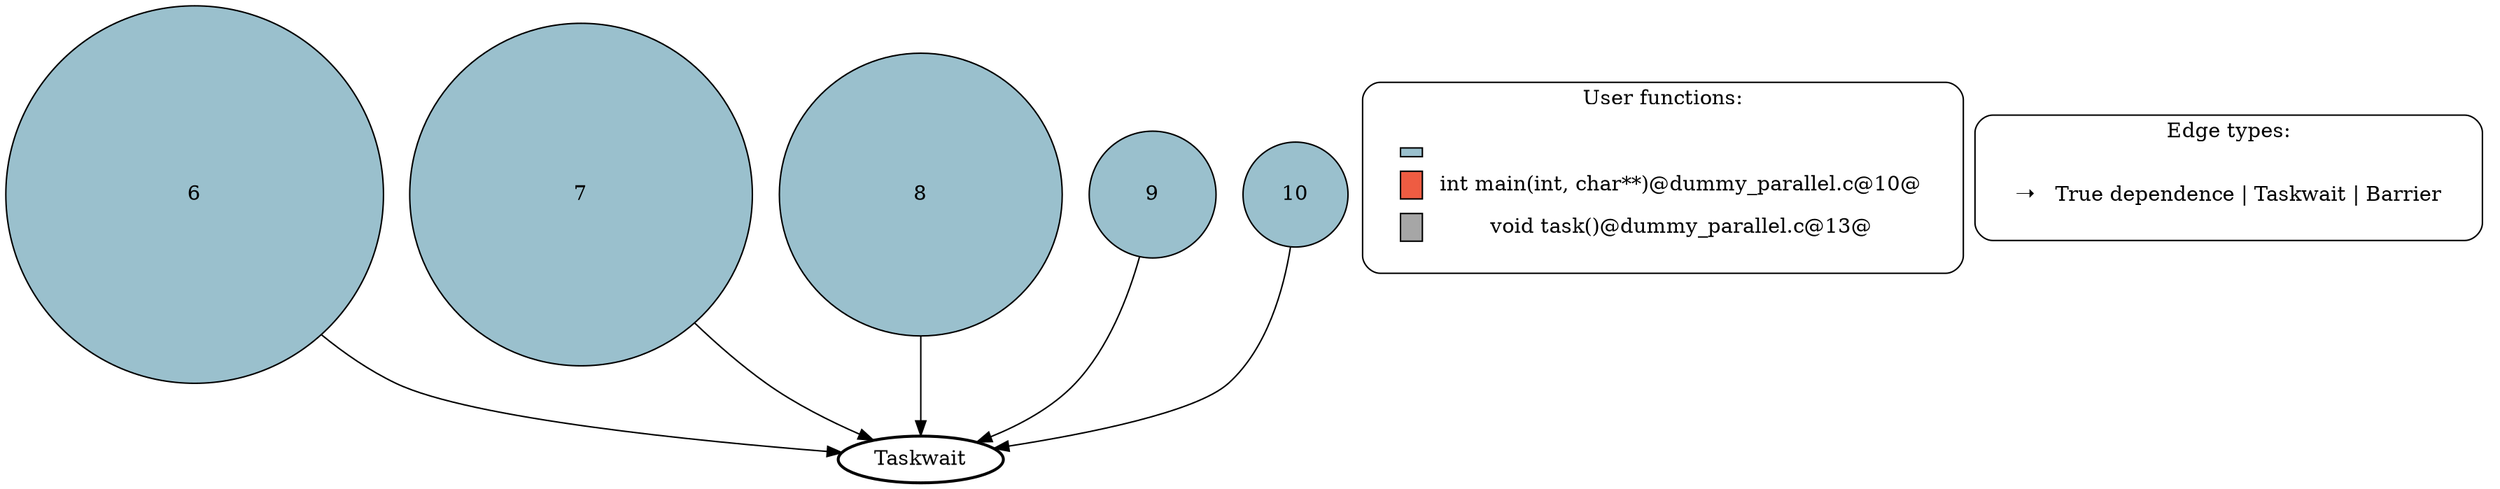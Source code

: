 digraph {
  graph[compound=true];
  6[style="filled", color="black", fillcolor="lightblue3", width="3.59229", height="3.59229"];
  6 -> -10 [style="solid", color="black"];
  7[style="filled", color="black", fillcolor="lightblue3", width="3.2636", height="3.2636"];
  7 -> -10 [style="solid", color="black"];
  8[style="filled", color="black", fillcolor="lightblue3", width="2.7006", height="2.7006"];
  8 -> -10 [style="solid", color="black"];
  9[style="filled", color="black", fillcolor="lightblue3", width="1.20273", height="1.20273"];
  9 -> -10 [style="solid", color="black"];
  10[style="filled", color="black", fillcolor="lightblue3", width="1", height="1"];
  10 -> -10 [style="solid", color="black"];
  -10[label="Taskwait", style="bold", width="-inf", height="-inf"];
  node [shape=plaintext];
  subgraph cluster_1 {
    label="User functions:"; style="rounded";
    funcs_table [label=<<table border="0" cellspacing="10" cellborder="0">
      <tr>
        <td bgcolor="lightblue3" width="15px" border="1"></td>
        <td></td>
      </tr>
      <tr>
        <td bgcolor="tomato2" width="15px" border="1"></td>
        <td>int main(int, char**)@dummy_parallel.c@10@</td>
      </tr>
      <tr>
        <td bgcolor="grey65" width="15px" border="1"></td>
        <td>void task()@dummy_parallel.c@13@</td>
      </tr>
    </table>>]
  }
  subgraph cluster_2 {
    label="Edge types:"; style="rounded";
    edges_table [label=<<table border="0" cellspacing="10" cellborder="0">
      <tr>
        <td width="15px" border="0">&#10141;</td>
        <td>True dependence | Taskwait | Barrier</td>
      </tr>
    </table>>]
  }
}